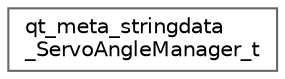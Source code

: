 digraph "Graphical Class Hierarchy"
{
 // LATEX_PDF_SIZE
  bgcolor="transparent";
  edge [fontname=Helvetica,fontsize=10,labelfontname=Helvetica,labelfontsize=10];
  node [fontname=Helvetica,fontsize=10,shape=box,height=0.2,width=0.4];
  rankdir="LR";
  Node0 [id="Node000000",label="qt_meta_stringdata\l_ServoAngleManager_t",height=0.2,width=0.4,color="grey40", fillcolor="white", style="filled",URL="$structqt__meta__stringdata__ServoAngleManager__t.html",tooltip=" "];
}
